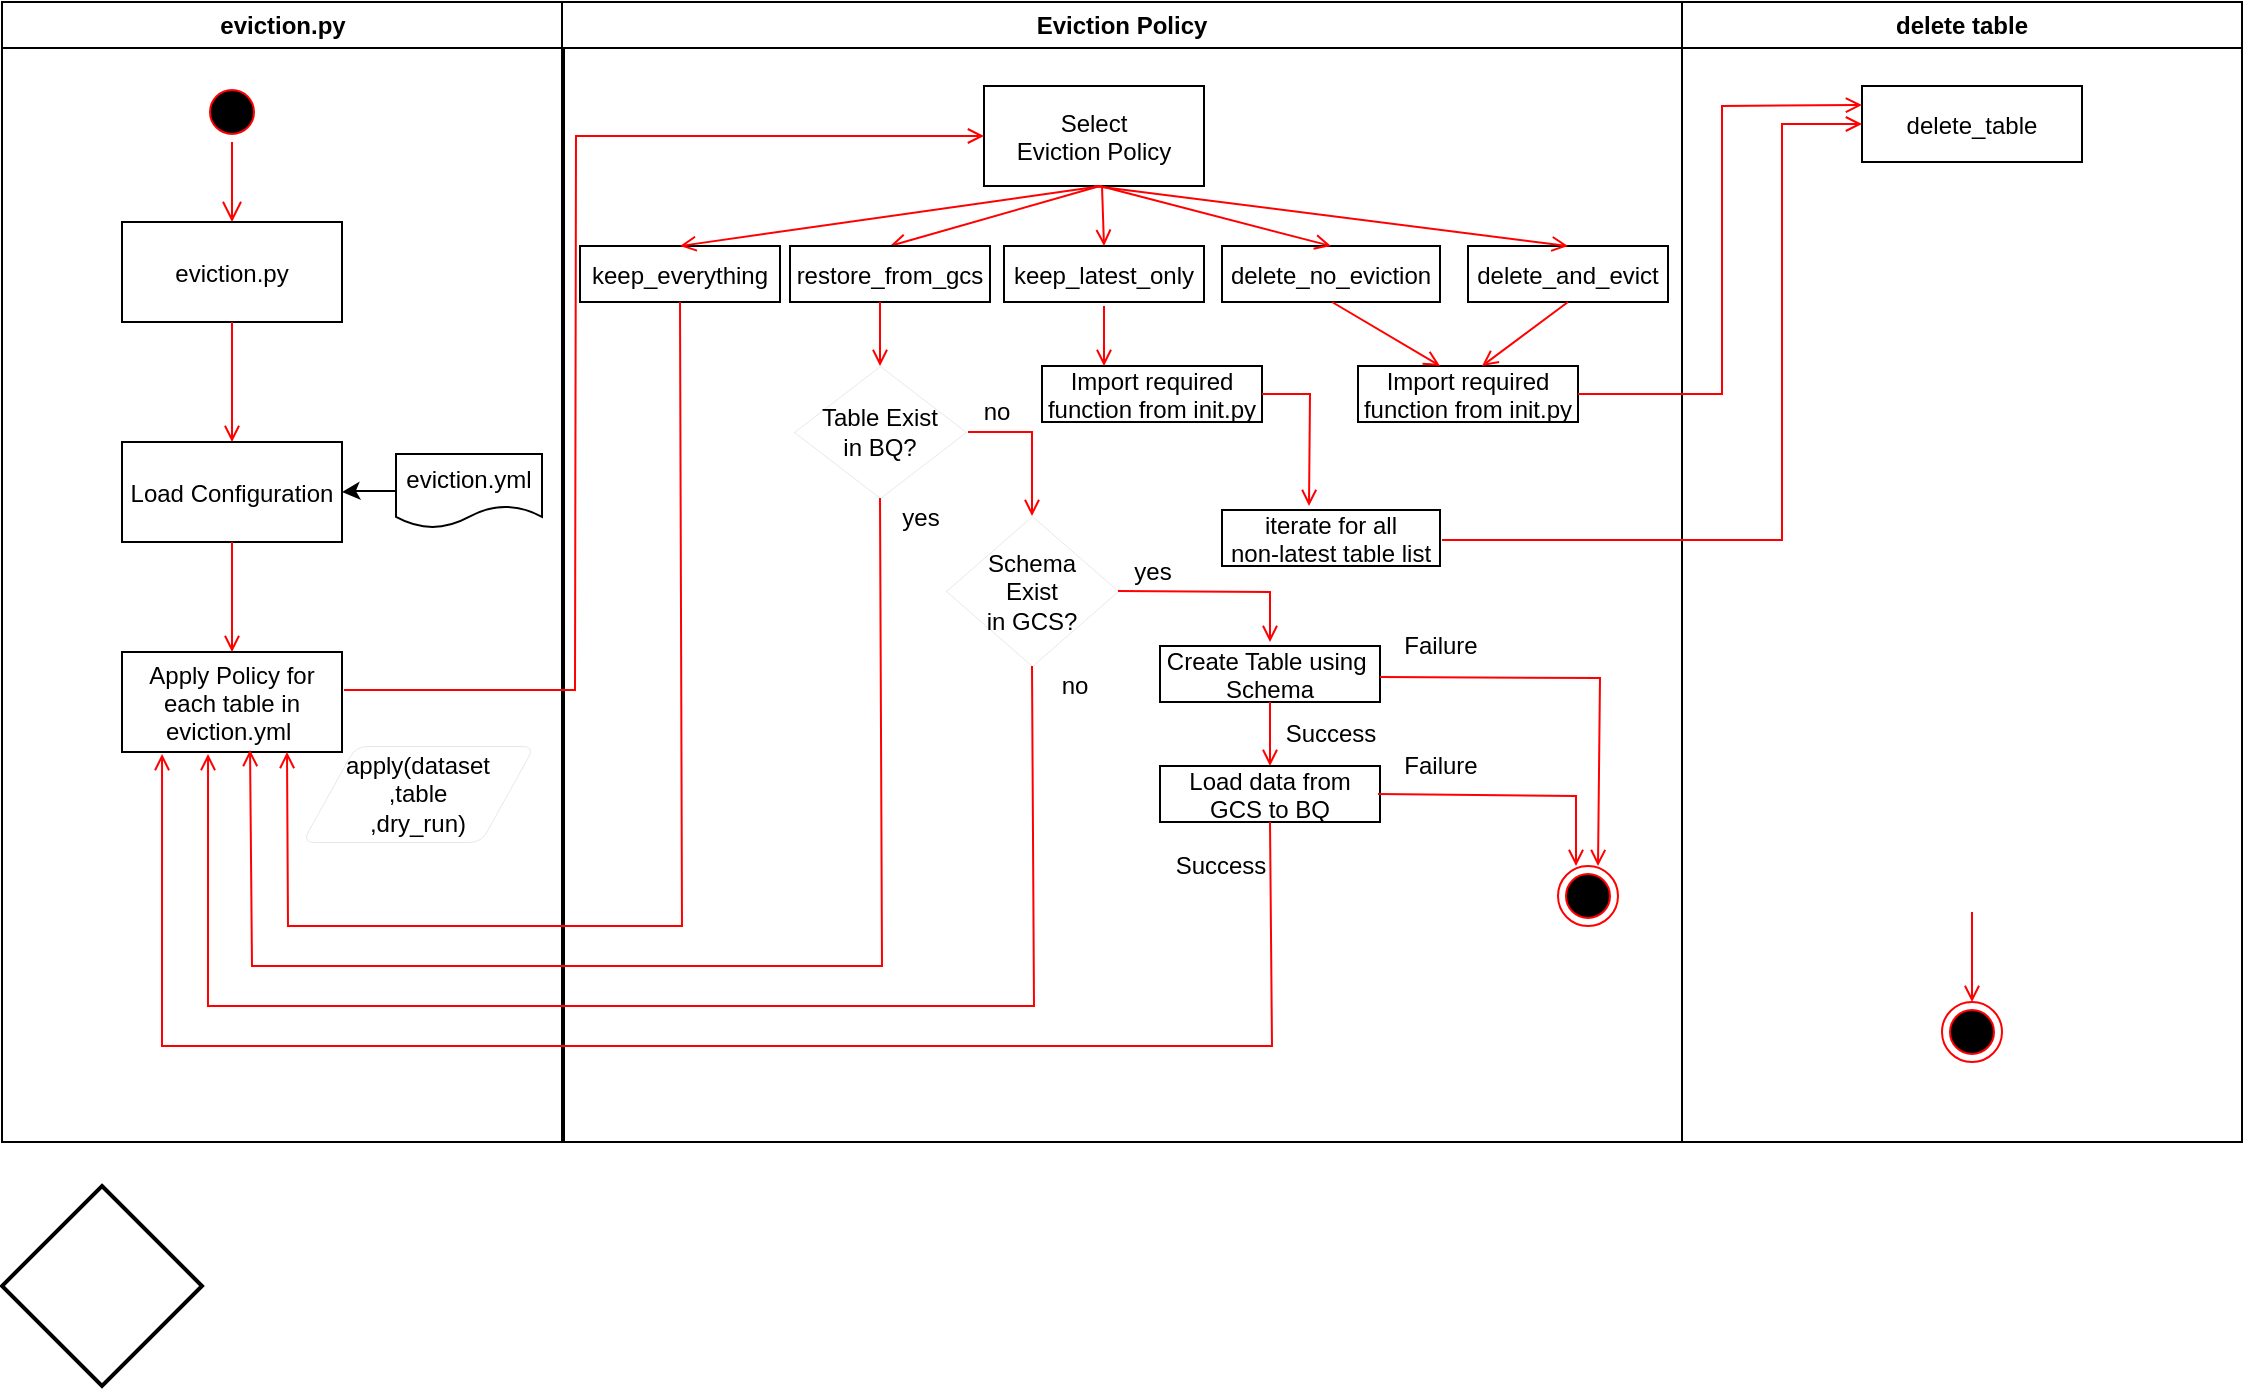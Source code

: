 <mxfile version="12.3.0" type="github" pages="1">
  <diagram name="Page-1" id="e7e014a7-5840-1c2e-5031-d8a46d1fe8dd">
    <mxGraphModel dx="1186" dy="715" grid="1" gridSize="10" guides="1" tooltips="1" connect="1" arrows="1" fold="1" page="1" pageScale="1" pageWidth="1169" pageHeight="826" background="#ffffff" math="0" shadow="0">
      <root>
        <mxCell id="0"/>
        <mxCell id="1" parent="0"/>
        <mxCell id="2" value="eviction.py" style="swimlane;whiteSpace=wrap" parent="1" vertex="1">
          <mxGeometry x="40" y="128" width="281" height="570" as="geometry"/>
        </mxCell>
        <mxCell id="5" value="" style="ellipse;shape=startState;fillColor=#000000;strokeColor=#ff0000;" parent="2" vertex="1">
          <mxGeometry x="100" y="40" width="30" height="30" as="geometry"/>
        </mxCell>
        <mxCell id="6" value="" style="edgeStyle=elbowEdgeStyle;elbow=horizontal;verticalAlign=bottom;endArrow=open;endSize=8;strokeColor=#FF0000;endFill=1;rounded=0" parent="2" source="5" target="7" edge="1">
          <mxGeometry x="100" y="40" as="geometry">
            <mxPoint x="115" y="110" as="targetPoint"/>
          </mxGeometry>
        </mxCell>
        <mxCell id="7" value="eviction.py" style="" parent="2" vertex="1">
          <mxGeometry x="60" y="110" width="110" height="50" as="geometry"/>
        </mxCell>
        <mxCell id="8" value="Load Configuration" style="" parent="2" vertex="1">
          <mxGeometry x="60" y="220" width="110" height="50" as="geometry"/>
        </mxCell>
        <mxCell id="9" value="" style="endArrow=open;strokeColor=#FF0000;endFill=1;rounded=0" parent="2" source="7" target="8" edge="1">
          <mxGeometry relative="1" as="geometry"/>
        </mxCell>
        <mxCell id="10" value="Apply Policy for&#xa; each table in &#xa;eviction.yml " style="" parent="2" vertex="1">
          <mxGeometry x="60" y="325" width="110" height="50" as="geometry"/>
        </mxCell>
        <mxCell id="11" value="" style="endArrow=open;strokeColor=#FF0000;endFill=1;rounded=0" parent="2" source="8" target="10" edge="1">
          <mxGeometry relative="1" as="geometry"/>
        </mxCell>
        <mxCell id="oaagkvBM30d2irfokbAs-44" value="" style="edgeStyle=orthogonalEdgeStyle;rounded=0;orthogonalLoop=1;jettySize=auto;html=1;" edge="1" parent="2" source="oaagkvBM30d2irfokbAs-42" target="8">
          <mxGeometry relative="1" as="geometry"/>
        </mxCell>
        <mxCell id="oaagkvBM30d2irfokbAs-42" value="eviction.yml" style="shape=document;whiteSpace=wrap;html=1;boundedLbl=1;" vertex="1" parent="2">
          <mxGeometry x="197" y="226" width="73" height="37" as="geometry"/>
        </mxCell>
        <mxCell id="oaagkvBM30d2irfokbAs-49" value="&lt;div&gt;apply(dataset&lt;/div&gt;&lt;div&gt;,table&lt;/div&gt;&lt;div&gt;,dry_run)&lt;/div&gt;" style="shape=parallelogram;html=1;strokeWidth=0;perimeter=parallelogramPerimeter;whiteSpace=wrap;rounded=1;arcSize=12;size=0.23;" vertex="1" parent="2">
          <mxGeometry x="150" y="372" width="116" height="48" as="geometry"/>
        </mxCell>
        <mxCell id="3" value="Eviction Policy" style="swimlane;whiteSpace=wrap" parent="1" vertex="1">
          <mxGeometry x="320" y="128" width="560" height="570" as="geometry"/>
        </mxCell>
        <mxCell id="15" value="Select&#xa;Eviction Policy" style="" parent="3" vertex="1">
          <mxGeometry x="211" y="42" width="110" height="50" as="geometry"/>
        </mxCell>
        <mxCell id="16" value="delete_and_evict" style="" parent="3" vertex="1">
          <mxGeometry x="453" y="122" width="100" height="28" as="geometry"/>
        </mxCell>
        <mxCell id="17" value="" style="endArrow=open;strokeColor=#FF0000;endFill=1;rounded=0;entryX=0.5;entryY=0;entryDx=0;entryDy=0;" parent="3" target="oaagkvBM30d2irfokbAs-55" edge="1">
          <mxGeometry relative="1" as="geometry">
            <mxPoint x="269" y="92" as="sourcePoint"/>
            <mxPoint x="289" y="112" as="targetPoint"/>
          </mxGeometry>
        </mxCell>
        <mxCell id="oaagkvBM30d2irfokbAs-50" value="delete_no_eviction" style="" vertex="1" parent="3">
          <mxGeometry x="330" y="122" width="109" height="28" as="geometry"/>
        </mxCell>
        <mxCell id="oaagkvBM30d2irfokbAs-51" value="keep_everything" style="" vertex="1" parent="3">
          <mxGeometry x="9" y="122" width="100" height="28" as="geometry"/>
        </mxCell>
        <mxCell id="oaagkvBM30d2irfokbAs-52" value="keep_latest_only" style="" vertex="1" parent="3">
          <mxGeometry x="221" y="122" width="100" height="28" as="geometry"/>
        </mxCell>
        <mxCell id="oaagkvBM30d2irfokbAs-55" value="restore_from_gcs" style="" vertex="1" parent="3">
          <mxGeometry x="114" y="122" width="100" height="28" as="geometry"/>
        </mxCell>
        <mxCell id="oaagkvBM30d2irfokbAs-60" value="" style="endArrow=open;strokeColor=#FF0000;endFill=1;rounded=0;exitX=0.5;exitY=1;exitDx=0;exitDy=0;entryX=0.5;entryY=0;entryDx=0;entryDy=0;" edge="1" parent="3" source="15" target="16">
          <mxGeometry relative="1" as="geometry">
            <mxPoint x="227" y="91.993" as="sourcePoint"/>
            <mxPoint x="389" y="122" as="targetPoint"/>
          </mxGeometry>
        </mxCell>
        <mxCell id="oaagkvBM30d2irfokbAs-61" value="" style="endArrow=open;strokeColor=#FF0000;endFill=1;rounded=0;entryX=0.5;entryY=0;entryDx=0;entryDy=0;" edge="1" parent="3" target="oaagkvBM30d2irfokbAs-50">
          <mxGeometry relative="1" as="geometry">
            <mxPoint x="269" y="92" as="sourcePoint"/>
            <mxPoint x="399" y="132" as="targetPoint"/>
          </mxGeometry>
        </mxCell>
        <mxCell id="oaagkvBM30d2irfokbAs-74" value="Table Exist&lt;br&gt;in BQ?" style="strokeWidth=0;html=1;shape=mxgraph.flowchart.decision;whiteSpace=wrap;rounded=1;fillColor=#ffffff;" vertex="1" parent="3">
          <mxGeometry x="116" y="182" width="86" height="66" as="geometry"/>
        </mxCell>
        <mxCell id="oaagkvBM30d2irfokbAs-75" value="" style="endArrow=open;strokeColor=#FF0000;endFill=1;rounded=0;entryX=0.5;entryY=0;entryDx=0;entryDy=0;exitX=0.45;exitY=1;exitDx=0;exitDy=0;entryPerimeter=0;exitPerimeter=0;" edge="1" parent="3" source="oaagkvBM30d2irfokbAs-55" target="oaagkvBM30d2irfokbAs-74">
          <mxGeometry relative="1" as="geometry">
            <mxPoint x="279" y="102" as="sourcePoint"/>
            <mxPoint x="174" y="132" as="targetPoint"/>
          </mxGeometry>
        </mxCell>
        <mxCell id="oaagkvBM30d2irfokbAs-77" value="" style="endArrow=open;strokeColor=#FF0000;endFill=1;rounded=0;exitX=1;exitY=0.5;exitDx=0;exitDy=0;exitPerimeter=0;entryX=0.5;entryY=0;entryDx=0;entryDy=0;entryPerimeter=0;" edge="1" parent="3" target="oaagkvBM30d2irfokbAs-79">
          <mxGeometry relative="1" as="geometry">
            <mxPoint x="203" y="215" as="sourcePoint"/>
            <mxPoint x="236" y="257" as="targetPoint"/>
            <Array as="points">
              <mxPoint x="235" y="215"/>
            </Array>
          </mxGeometry>
        </mxCell>
        <mxCell id="oaagkvBM30d2irfokbAs-78" value="no" style="text;html=1;align=center;verticalAlign=middle;resizable=0;points=[];;autosize=1;" vertex="1" parent="3">
          <mxGeometry x="202" y="195" width="30" height="20" as="geometry"/>
        </mxCell>
        <mxCell id="oaagkvBM30d2irfokbAs-79" value="Schema&lt;br&gt;Exist&lt;br&gt;in GCS?" style="strokeWidth=0;html=1;shape=mxgraph.flowchart.decision;whiteSpace=wrap;rounded=1;fillColor=#ffffff;" vertex="1" parent="3">
          <mxGeometry x="192" y="257" width="86" height="75" as="geometry"/>
        </mxCell>
        <mxCell id="oaagkvBM30d2irfokbAs-83" value="Create Table using &#xa;Schema" style="" vertex="1" parent="3">
          <mxGeometry x="299" y="322" width="110" height="28" as="geometry"/>
        </mxCell>
        <mxCell id="oaagkvBM30d2irfokbAs-84" value="" style="endArrow=open;strokeColor=#FF0000;endFill=1;rounded=0;exitX=1;exitY=0.5;exitDx=0;exitDy=0;exitPerimeter=0;" edge="1" parent="3" source="oaagkvBM30d2irfokbAs-79">
          <mxGeometry relative="1" as="geometry">
            <mxPoint x="212" y="225" as="sourcePoint"/>
            <mxPoint x="354" y="320" as="targetPoint"/>
            <Array as="points">
              <mxPoint x="354" y="295"/>
            </Array>
          </mxGeometry>
        </mxCell>
        <mxCell id="oaagkvBM30d2irfokbAs-85" value="Load data from &#xa;GCS to BQ" style="" vertex="1" parent="3">
          <mxGeometry x="299" y="382" width="110" height="28" as="geometry"/>
        </mxCell>
        <mxCell id="oaagkvBM30d2irfokbAs-86" value="" style="endArrow=open;strokeColor=#FF0000;endFill=1;rounded=0;exitX=0.5;exitY=1;exitDx=0;exitDy=0;" edge="1" parent="3" source="oaagkvBM30d2irfokbAs-83" target="oaagkvBM30d2irfokbAs-85">
          <mxGeometry relative="1" as="geometry">
            <mxPoint x="202" y="410" as="sourcePoint"/>
            <mxPoint x="317.5" y="440" as="targetPoint"/>
          </mxGeometry>
        </mxCell>
        <mxCell id="oaagkvBM30d2irfokbAs-87" value="" style="endArrow=open;strokeColor=#FF0000;endFill=1;rounded=0;exitX=1;exitY=0.5;exitDx=0;exitDy=0;exitPerimeter=0;" edge="1" parent="3">
          <mxGeometry relative="1" as="geometry">
            <mxPoint x="409" y="337.5" as="sourcePoint"/>
            <mxPoint x="518" y="432" as="targetPoint"/>
            <Array as="points">
              <mxPoint x="519" y="338"/>
            </Array>
          </mxGeometry>
        </mxCell>
        <mxCell id="oaagkvBM30d2irfokbAs-88" value="" style="endArrow=open;strokeColor=#FF0000;endFill=1;rounded=0;exitX=1;exitY=0.5;exitDx=0;exitDy=0;exitPerimeter=0;" edge="1" parent="3">
          <mxGeometry relative="1" as="geometry">
            <mxPoint x="408" y="396" as="sourcePoint"/>
            <mxPoint x="507" y="432" as="targetPoint"/>
            <Array as="points">
              <mxPoint x="507" y="397"/>
            </Array>
          </mxGeometry>
        </mxCell>
        <mxCell id="oaagkvBM30d2irfokbAs-90" value="Failure" style="text;html=1;align=center;verticalAlign=middle;resizable=0;points=[];;autosize=1;" vertex="1" parent="3">
          <mxGeometry x="414" y="312" width="50" height="20" as="geometry"/>
        </mxCell>
        <mxCell id="oaagkvBM30d2irfokbAs-91" value="Failure" style="text;html=1;align=center;verticalAlign=middle;resizable=0;points=[];;autosize=1;" vertex="1" parent="3">
          <mxGeometry x="414" y="372" width="50" height="20" as="geometry"/>
        </mxCell>
        <mxCell id="oaagkvBM30d2irfokbAs-92" value="Success" style="text;html=1;align=center;verticalAlign=middle;resizable=0;points=[];;autosize=1;" vertex="1" parent="3">
          <mxGeometry x="354" y="356" width="60" height="20" as="geometry"/>
        </mxCell>
        <mxCell id="oaagkvBM30d2irfokbAs-93" value="Success" style="text;html=1;align=center;verticalAlign=middle;resizable=0;points=[];;autosize=1;" vertex="1" parent="3">
          <mxGeometry x="299" y="422" width="60" height="20" as="geometry"/>
        </mxCell>
        <mxCell id="oaagkvBM30d2irfokbAs-95" value="yes" style="text;html=1;align=center;verticalAlign=middle;resizable=0;points=[];;autosize=1;" vertex="1" parent="3">
          <mxGeometry x="280" y="274.5" width="30" height="20" as="geometry"/>
        </mxCell>
        <mxCell id="oaagkvBM30d2irfokbAs-96" value="no" style="text;html=1;align=center;verticalAlign=middle;resizable=0;points=[];;autosize=1;" vertex="1" parent="3">
          <mxGeometry x="241" y="332" width="30" height="20" as="geometry"/>
        </mxCell>
        <mxCell id="oaagkvBM30d2irfokbAs-100" value="yes" style="text;html=1;align=center;verticalAlign=middle;resizable=0;points=[];;autosize=1;" vertex="1" parent="3">
          <mxGeometry x="164" y="248" width="30" height="20" as="geometry"/>
        </mxCell>
        <mxCell id="oaagkvBM30d2irfokbAs-101" value="" style="ellipse;shape=endState;fillColor=#000000;strokeColor=#ff0000" vertex="1" parent="3">
          <mxGeometry x="498" y="432" width="30" height="30" as="geometry"/>
        </mxCell>
        <mxCell id="oaagkvBM30d2irfokbAs-133" value="iterate for all &#xa;non-latest table list" style="" vertex="1" parent="3">
          <mxGeometry x="330" y="254" width="109" height="28" as="geometry"/>
        </mxCell>
        <mxCell id="oaagkvBM30d2irfokbAs-137" value="Import required&#xa;function from init.py" style="" vertex="1" parent="3">
          <mxGeometry x="398" y="182" width="110" height="28" as="geometry"/>
        </mxCell>
        <mxCell id="oaagkvBM30d2irfokbAs-146" value="" style="endArrow=open;strokeColor=#FF0000;endFill=1;rounded=0;entryX=0.373;entryY=0;entryDx=0;entryDy=0;entryPerimeter=0;" edge="1" parent="3" target="oaagkvBM30d2irfokbAs-137">
          <mxGeometry relative="1" as="geometry">
            <mxPoint x="385" y="150" as="sourcePoint"/>
            <mxPoint x="385" y="182" as="targetPoint"/>
          </mxGeometry>
        </mxCell>
        <mxCell id="oaagkvBM30d2irfokbAs-151" value="Import required&#xa;function from init.py" style="" vertex="1" parent="3">
          <mxGeometry x="240" y="182" width="110" height="28" as="geometry"/>
        </mxCell>
        <mxCell id="oaagkvBM30d2irfokbAs-155" value="" style="endArrow=open;strokeColor=#FF0000;endFill=1;rounded=0;exitX=1;exitY=0.5;exitDx=0;exitDy=0;" edge="1" parent="3" source="oaagkvBM30d2irfokbAs-151">
          <mxGeometry relative="1" as="geometry">
            <mxPoint x="374" y="192" as="sourcePoint"/>
            <mxPoint x="373.5" y="252" as="targetPoint"/>
            <Array as="points">
              <mxPoint x="374" y="196"/>
            </Array>
          </mxGeometry>
        </mxCell>
        <mxCell id="4" value="delete table" style="swimlane;whiteSpace=wrap" parent="1" vertex="1">
          <mxGeometry x="880" y="128" width="280" height="570" as="geometry"/>
        </mxCell>
        <mxCell id="38" value="" style="ellipse;shape=endState;fillColor=#000000;strokeColor=#ff0000" parent="4" vertex="1">
          <mxGeometry x="130" y="500" width="30" height="30" as="geometry"/>
        </mxCell>
        <mxCell id="39" value="" style="endArrow=open;strokeColor=#FF0000;endFill=1;rounded=0" parent="4" target="38" edge="1">
          <mxGeometry relative="1" as="geometry">
            <mxPoint x="145" y="455" as="sourcePoint"/>
          </mxGeometry>
        </mxCell>
        <mxCell id="oaagkvBM30d2irfokbAs-68" value="delete_table" style="" vertex="1" parent="4">
          <mxGeometry x="90" y="42" width="110" height="38" as="geometry"/>
        </mxCell>
        <mxCell id="20" value="" style="endArrow=open;strokeColor=#FF0000;endFill=1;rounded=0;entryX=0;entryY=0.5;entryDx=0;entryDy=0;" parent="1" target="15" edge="1">
          <mxGeometry relative="1" as="geometry">
            <mxPoint x="211" y="472" as="sourcePoint"/>
            <mxPoint x="530" y="189" as="targetPoint"/>
            <Array as="points">
              <mxPoint x="326.5" y="472"/>
              <mxPoint x="327" y="195"/>
            </Array>
          </mxGeometry>
        </mxCell>
        <mxCell id="oaagkvBM30d2irfokbAs-54" value="&lt;span style=&quot;color: rgba(0 , 0 , 0 , 0) ; font-family: monospace ; font-size: 0px&quot;&gt;%3CmxGraphModel%3E%3Croot%3E%3CmxCell%20id%3D%220%22%2F%3E%3CmxCell%20id%3D%221%22%20parent%3D%220%22%2F%3E%3CmxCell%20id%3D%222%22%20value%3D%22%22%20style%3D%22endArrow%3Dopen%3BstrokeColor%3D%23FF0000%3BendFill%3D1%3Brounded%3D0%22%20edge%3D%221%22%20parent%3D%221%22%3E%3CmxGeometry%20relative%3D%221%22%20as%3D%22geometry%22%3E%3CmxPoint%20x%3D%22702.039%22%20y%3D%22268%22%20as%3D%22sourcePoint%22%2F%3E%3CmxPoint%20x%3D%22450.5%22%20y%3D%22479.916%22%20as%3D%22targetPoint%22%2F%3E%3CArray%20as%3D%22points%22%3E%3CmxPoint%20x%3D%22740%22%20y%3D%22490%22%2F%3E%3C%2FArray%3E%3C%2FmxGeometry%3E%3C%2FmxCell%3E%3C%2Froot%3E%3C%2FmxGraphModel%3E&lt;/span&gt;&lt;span style=&quot;color: rgba(0 , 0 , 0 , 0) ; font-family: monospace ; font-size: 0px&quot;&gt;%3CmxGraphModel%3E%3Croot%3E%3CmxCell%20id%3D%220%22%2F%3E%3CmxCell%20id%3D%221%22%20parent%3D%220%22%2F%3E%3CmxCell%20id%3D%222%22%20value%3D%22%22%20style%3D%22endArrow%3Dopen%3BstrokeColor%3D%23FF0000%3BendFill%3D1%3Brounded%3D0%22%20edge%3D%221%22%20parent%3D%221%22%3E%3CmxGeometry%20relative%3D%221%22%20as%3D%22geometry%22%3E%3CmxPoint%20x%3D%22702.039%22%20y%3D%22268%22%20as%3D%22sourcePoint%22%2F%3E%3CmxPoint%20x%3D%22450.5%22%20y%3D%22479.916%22%20as%3D%22targetPoint%22%2F%3E%3CArray%20as%3D%22points%22%3E%3CmxPoint%20x%3D%22740%22%20y%3D%22490%22%2F%3E%3C%2FArray%3E%3C%2FmxGeometry%3E%3C%2FmxCell%3E%3C%2Froot%3E%3C%2FmxGraphModel%3E&lt;/span&gt;" style="text;html=1;align=center;verticalAlign=middle;resizable=0;points=[];;autosize=1;" vertex="1" parent="1">
          <mxGeometry x="898" y="371" width="20" height="20" as="geometry"/>
        </mxCell>
        <mxCell id="oaagkvBM30d2irfokbAs-62" value="" style="endArrow=open;strokeColor=#FF0000;endFill=1;rounded=0;entryX=0.5;entryY=0;entryDx=0;entryDy=0;" edge="1" parent="1" target="oaagkvBM30d2irfokbAs-51">
          <mxGeometry relative="1" as="geometry">
            <mxPoint x="590" y="220" as="sourcePoint"/>
            <mxPoint x="611.5" y="260" as="targetPoint"/>
          </mxGeometry>
        </mxCell>
        <mxCell id="oaagkvBM30d2irfokbAs-63" value="" style="endArrow=open;strokeColor=#FF0000;endFill=1;rounded=0;entryX=0.5;entryY=0;entryDx=0;entryDy=0;" edge="1" parent="1" target="oaagkvBM30d2irfokbAs-52">
          <mxGeometry relative="1" as="geometry">
            <mxPoint x="590" y="220" as="sourcePoint"/>
            <mxPoint x="501" y="260" as="targetPoint"/>
          </mxGeometry>
        </mxCell>
        <mxCell id="oaagkvBM30d2irfokbAs-73" value="" style="strokeWidth=2;html=1;shape=mxgraph.flowchart.decision;whiteSpace=wrap;rounded=1;fillColor=#ffffff;" vertex="1" parent="1">
          <mxGeometry x="40" y="720" width="100" height="100" as="geometry"/>
        </mxCell>
        <mxCell id="oaagkvBM30d2irfokbAs-97" value="" style="endArrow=open;strokeColor=#FF0000;endFill=1;rounded=0;exitX=0.5;exitY=1;exitDx=0;exitDy=0;exitPerimeter=0;entryX=0.391;entryY=1.02;entryDx=0;entryDy=0;entryPerimeter=0;" edge="1" parent="1" source="oaagkvBM30d2irfokbAs-79" target="10">
          <mxGeometry relative="1" as="geometry">
            <mxPoint x="740" y="475.5" as="sourcePoint"/>
            <mxPoint x="820" y="630" as="targetPoint"/>
            <Array as="points">
              <mxPoint x="556" y="630"/>
              <mxPoint x="143" y="630"/>
            </Array>
          </mxGeometry>
        </mxCell>
        <mxCell id="oaagkvBM30d2irfokbAs-82" value="" style="endArrow=open;strokeColor=#FF0000;endFill=1;rounded=0;exitX=0.5;exitY=1;exitDx=0;exitDy=0;entryX=0.75;entryY=1;entryDx=0;entryDy=0;" edge="1" parent="1" source="oaagkvBM30d2irfokbAs-51" target="10">
          <mxGeometry relative="1" as="geometry">
            <mxPoint x="490" y="288" as="sourcePoint"/>
            <mxPoint x="150" y="510" as="targetPoint"/>
            <Array as="points">
              <mxPoint x="380" y="590"/>
              <mxPoint x="183" y="590"/>
            </Array>
          </mxGeometry>
        </mxCell>
        <mxCell id="oaagkvBM30d2irfokbAs-98" value="" style="endArrow=open;strokeColor=#FF0000;endFill=1;rounded=0;exitX=0.5;exitY=1;exitDx=0;exitDy=0;exitPerimeter=0;entryX=0.582;entryY=0.98;entryDx=0;entryDy=0;entryPerimeter=0;" edge="1" parent="1" source="oaagkvBM30d2irfokbAs-74" target="10">
          <mxGeometry relative="1" as="geometry">
            <mxPoint x="480" y="380" as="sourcePoint"/>
            <mxPoint x="820" y="640" as="targetPoint"/>
            <Array as="points">
              <mxPoint x="480" y="610"/>
              <mxPoint x="165" y="610"/>
            </Array>
          </mxGeometry>
        </mxCell>
        <mxCell id="oaagkvBM30d2irfokbAs-94" value="" style="endArrow=open;strokeColor=#FF0000;endFill=1;rounded=0;exitX=0.5;exitY=1;exitDx=0;exitDy=0;entryX=0.182;entryY=1.02;entryDx=0;entryDy=0;entryPerimeter=0;" edge="1" parent="1" source="oaagkvBM30d2irfokbAs-85" target="10">
          <mxGeometry relative="1" as="geometry">
            <mxPoint x="740" y="475.5" as="sourcePoint"/>
            <mxPoint x="820" y="620" as="targetPoint"/>
            <Array as="points">
              <mxPoint x="675" y="650"/>
              <mxPoint x="120" y="650"/>
            </Array>
          </mxGeometry>
        </mxCell>
        <mxCell id="oaagkvBM30d2irfokbAs-136" value="" style="endArrow=open;strokeColor=#FF0000;endFill=1;rounded=0;entryX=0;entryY=0.5;entryDx=0;entryDy=0;" edge="1" parent="1" target="oaagkvBM30d2irfokbAs-68">
          <mxGeometry relative="1" as="geometry">
            <mxPoint x="760" y="397" as="sourcePoint"/>
            <mxPoint x="960" y="280" as="targetPoint"/>
            <Array as="points">
              <mxPoint x="930" y="397"/>
              <mxPoint x="930" y="189"/>
            </Array>
          </mxGeometry>
        </mxCell>
        <mxCell id="oaagkvBM30d2irfokbAs-149" value="" style="endArrow=open;strokeColor=#FF0000;endFill=1;rounded=0;entryX=0;entryY=0.25;entryDx=0;entryDy=0;exitX=1;exitY=0.5;exitDx=0;exitDy=0;" edge="1" parent="1" source="oaagkvBM30d2irfokbAs-137" target="oaagkvBM30d2irfokbAs-68">
          <mxGeometry relative="1" as="geometry">
            <mxPoint x="775.5" y="328" as="sourcePoint"/>
            <mxPoint x="891" y="358" as="targetPoint"/>
            <Array as="points">
              <mxPoint x="900" y="324"/>
              <mxPoint x="900" y="180"/>
            </Array>
          </mxGeometry>
        </mxCell>
        <mxCell id="oaagkvBM30d2irfokbAs-152" value="" style="endArrow=open;strokeColor=#FF0000;endFill=1;rounded=0;exitX=0.5;exitY=1;exitDx=0;exitDy=0;" edge="1" parent="1" source="16">
          <mxGeometry relative="1" as="geometry">
            <mxPoint x="715" y="288" as="sourcePoint"/>
            <mxPoint x="780" y="310" as="targetPoint"/>
          </mxGeometry>
        </mxCell>
        <mxCell id="oaagkvBM30d2irfokbAs-154" value="" style="endArrow=open;strokeColor=#FF0000;endFill=1;rounded=0;" edge="1" parent="1">
          <mxGeometry relative="1" as="geometry">
            <mxPoint x="591" y="280" as="sourcePoint"/>
            <mxPoint x="591" y="310" as="targetPoint"/>
          </mxGeometry>
        </mxCell>
      </root>
    </mxGraphModel>
  </diagram>
</mxfile>

